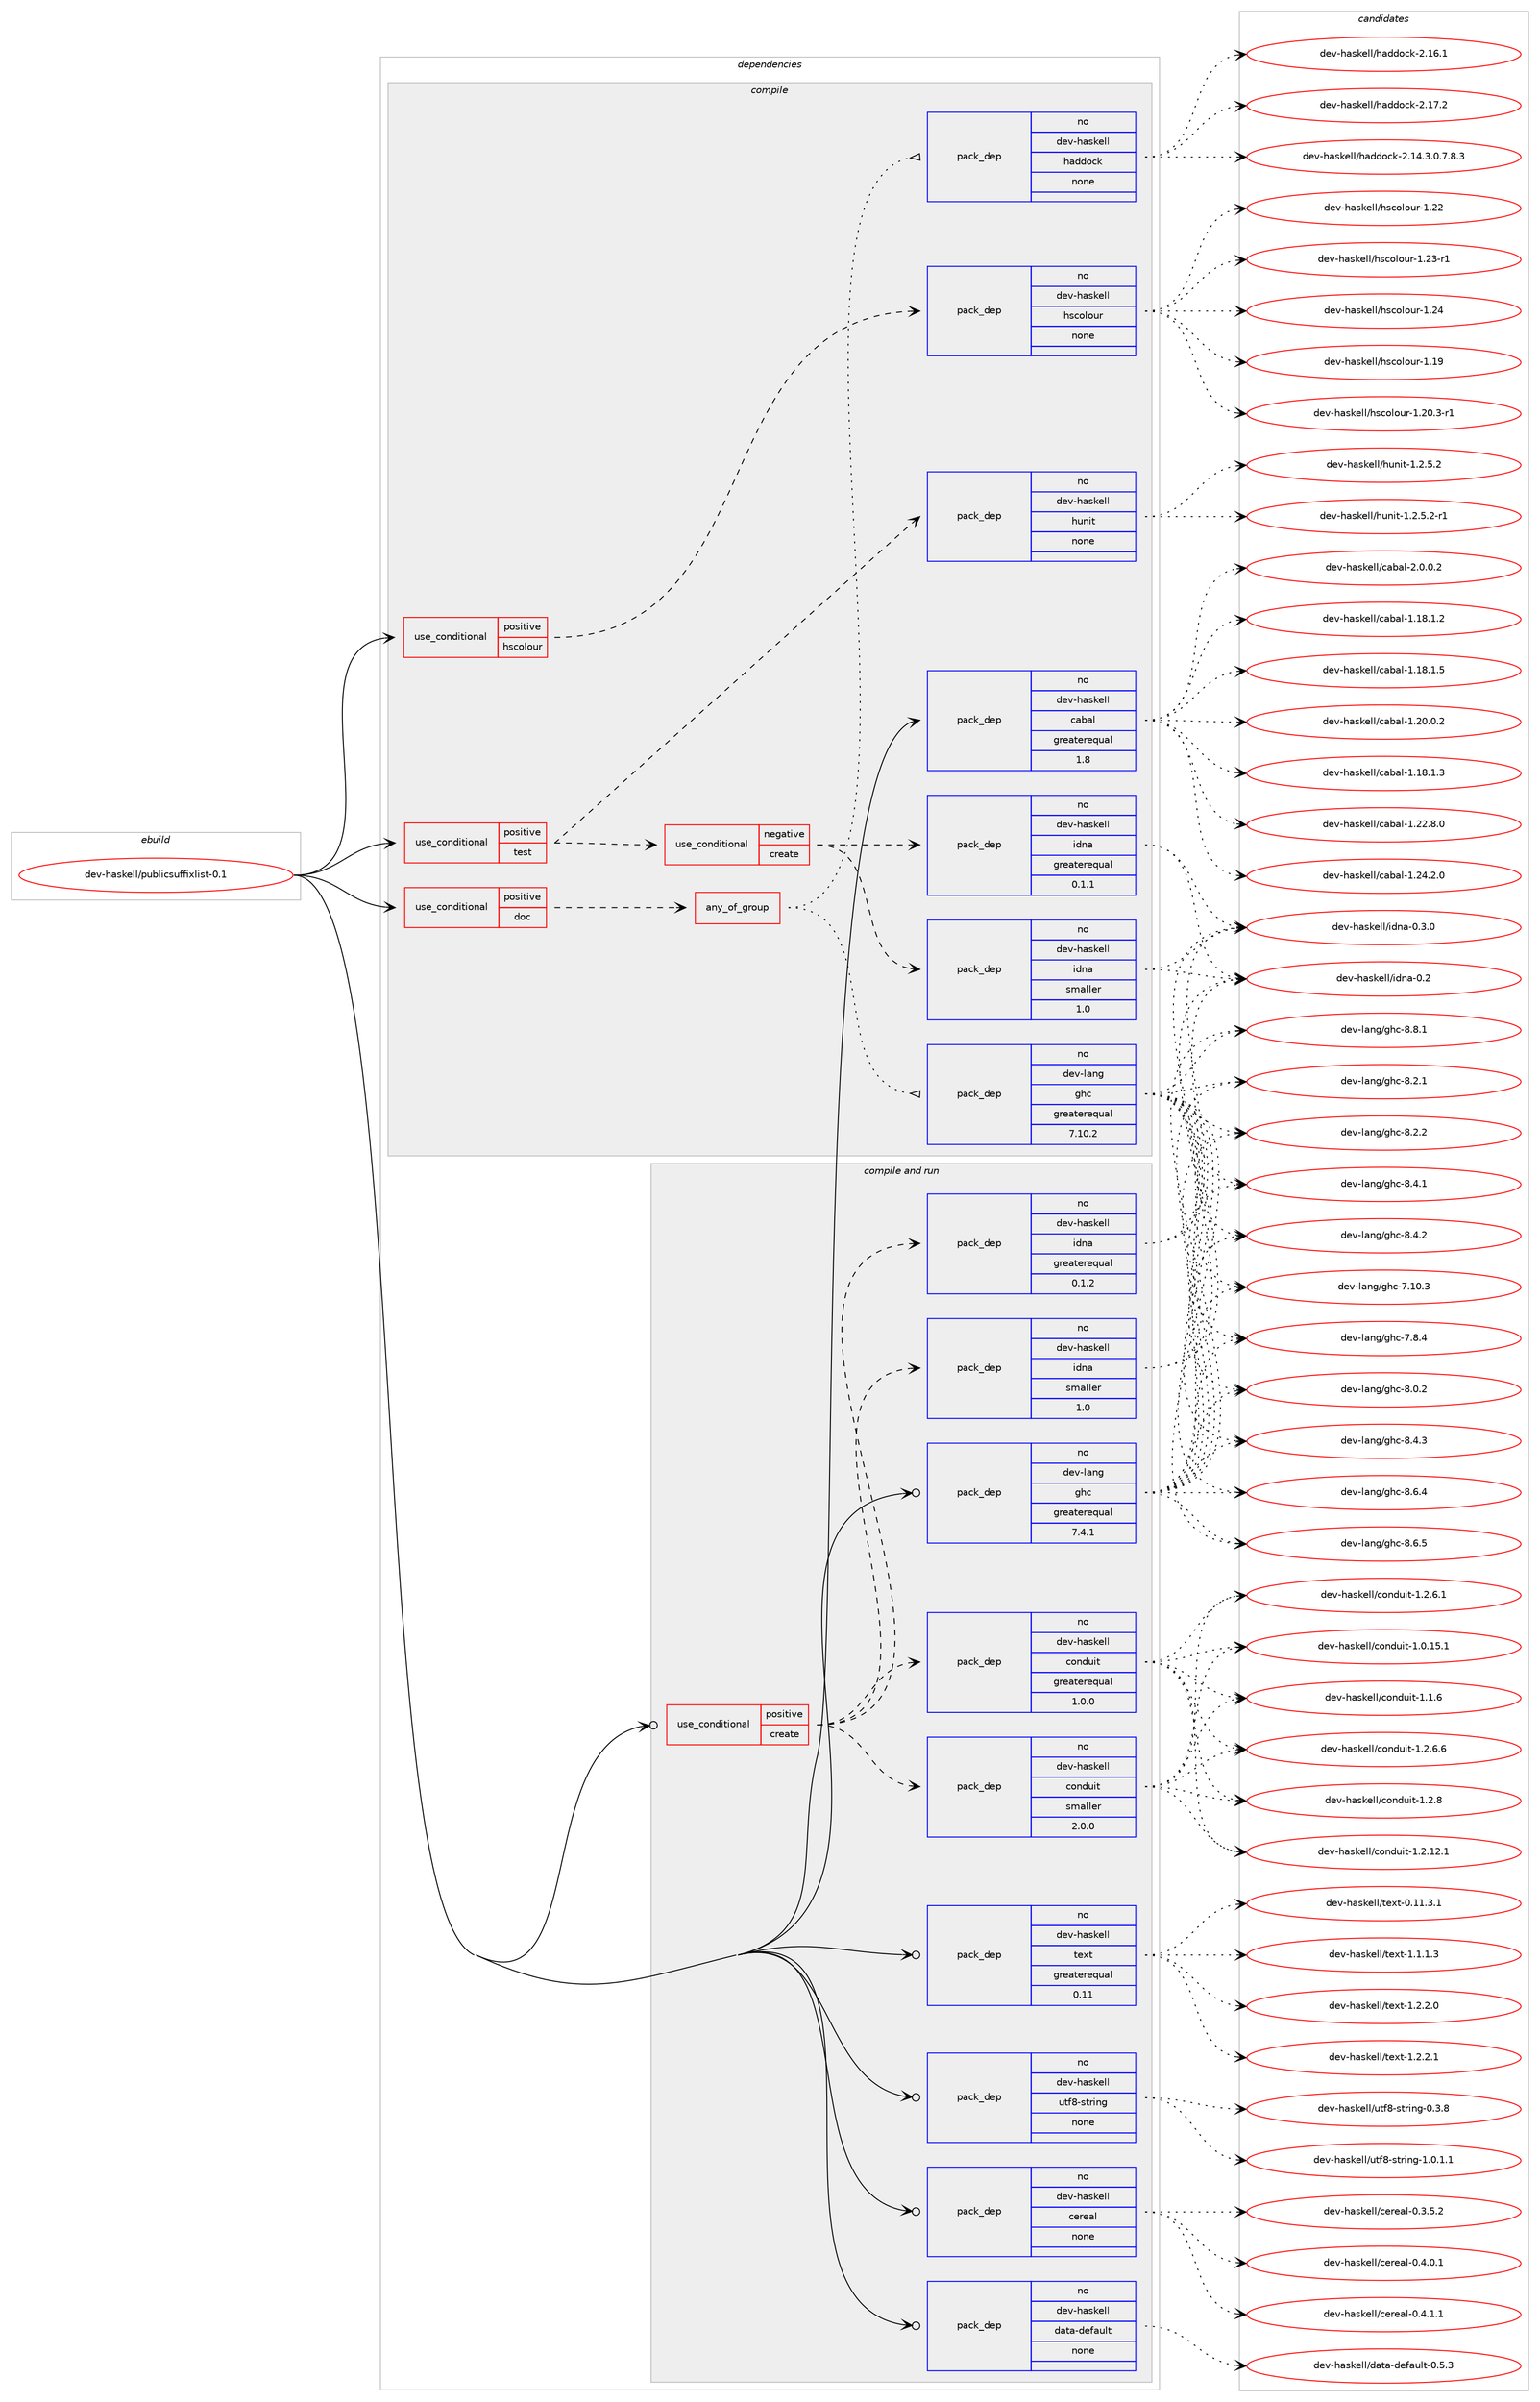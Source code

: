 digraph prolog {

# *************
# Graph options
# *************

newrank=true;
concentrate=true;
compound=true;
graph [rankdir=LR,fontname=Helvetica,fontsize=10,ranksep=1.5];#, ranksep=2.5, nodesep=0.2];
edge  [arrowhead=vee];
node  [fontname=Helvetica,fontsize=10];

# **********
# The ebuild
# **********

subgraph cluster_leftcol {
color=gray;
rank=same;
label=<<i>ebuild</i>>;
id [label="dev-haskell/publicsuffixlist-0.1", color=red, width=4, href="../dev-haskell/publicsuffixlist-0.1.svg"];
}

# ****************
# The dependencies
# ****************

subgraph cluster_midcol {
color=gray;
label=<<i>dependencies</i>>;
subgraph cluster_compile {
fillcolor="#eeeeee";
style=filled;
label=<<i>compile</i>>;
subgraph cond127250 {
dependency542070 [label=<<TABLE BORDER="0" CELLBORDER="1" CELLSPACING="0" CELLPADDING="4"><TR><TD ROWSPAN="3" CELLPADDING="10">use_conditional</TD></TR><TR><TD>positive</TD></TR><TR><TD>doc</TD></TR></TABLE>>, shape=none, color=red];
subgraph any10363 {
dependency542071 [label=<<TABLE BORDER="0" CELLBORDER="1" CELLSPACING="0" CELLPADDING="4"><TR><TD CELLPADDING="10">any_of_group</TD></TR></TABLE>>, shape=none, color=red];subgraph pack404100 {
dependency542072 [label=<<TABLE BORDER="0" CELLBORDER="1" CELLSPACING="0" CELLPADDING="4" WIDTH="220"><TR><TD ROWSPAN="6" CELLPADDING="30">pack_dep</TD></TR><TR><TD WIDTH="110">no</TD></TR><TR><TD>dev-haskell</TD></TR><TR><TD>haddock</TD></TR><TR><TD>none</TD></TR><TR><TD></TD></TR></TABLE>>, shape=none, color=blue];
}
dependency542071:e -> dependency542072:w [weight=20,style="dotted",arrowhead="oinv"];
subgraph pack404101 {
dependency542073 [label=<<TABLE BORDER="0" CELLBORDER="1" CELLSPACING="0" CELLPADDING="4" WIDTH="220"><TR><TD ROWSPAN="6" CELLPADDING="30">pack_dep</TD></TR><TR><TD WIDTH="110">no</TD></TR><TR><TD>dev-lang</TD></TR><TR><TD>ghc</TD></TR><TR><TD>greaterequal</TD></TR><TR><TD>7.10.2</TD></TR></TABLE>>, shape=none, color=blue];
}
dependency542071:e -> dependency542073:w [weight=20,style="dotted",arrowhead="oinv"];
}
dependency542070:e -> dependency542071:w [weight=20,style="dashed",arrowhead="vee"];
}
id:e -> dependency542070:w [weight=20,style="solid",arrowhead="vee"];
subgraph cond127251 {
dependency542074 [label=<<TABLE BORDER="0" CELLBORDER="1" CELLSPACING="0" CELLPADDING="4"><TR><TD ROWSPAN="3" CELLPADDING="10">use_conditional</TD></TR><TR><TD>positive</TD></TR><TR><TD>hscolour</TD></TR></TABLE>>, shape=none, color=red];
subgraph pack404102 {
dependency542075 [label=<<TABLE BORDER="0" CELLBORDER="1" CELLSPACING="0" CELLPADDING="4" WIDTH="220"><TR><TD ROWSPAN="6" CELLPADDING="30">pack_dep</TD></TR><TR><TD WIDTH="110">no</TD></TR><TR><TD>dev-haskell</TD></TR><TR><TD>hscolour</TD></TR><TR><TD>none</TD></TR><TR><TD></TD></TR></TABLE>>, shape=none, color=blue];
}
dependency542074:e -> dependency542075:w [weight=20,style="dashed",arrowhead="vee"];
}
id:e -> dependency542074:w [weight=20,style="solid",arrowhead="vee"];
subgraph cond127252 {
dependency542076 [label=<<TABLE BORDER="0" CELLBORDER="1" CELLSPACING="0" CELLPADDING="4"><TR><TD ROWSPAN="3" CELLPADDING="10">use_conditional</TD></TR><TR><TD>positive</TD></TR><TR><TD>test</TD></TR></TABLE>>, shape=none, color=red];
subgraph pack404103 {
dependency542077 [label=<<TABLE BORDER="0" CELLBORDER="1" CELLSPACING="0" CELLPADDING="4" WIDTH="220"><TR><TD ROWSPAN="6" CELLPADDING="30">pack_dep</TD></TR><TR><TD WIDTH="110">no</TD></TR><TR><TD>dev-haskell</TD></TR><TR><TD>hunit</TD></TR><TR><TD>none</TD></TR><TR><TD></TD></TR></TABLE>>, shape=none, color=blue];
}
dependency542076:e -> dependency542077:w [weight=20,style="dashed",arrowhead="vee"];
subgraph cond127253 {
dependency542078 [label=<<TABLE BORDER="0" CELLBORDER="1" CELLSPACING="0" CELLPADDING="4"><TR><TD ROWSPAN="3" CELLPADDING="10">use_conditional</TD></TR><TR><TD>negative</TD></TR><TR><TD>create</TD></TR></TABLE>>, shape=none, color=red];
subgraph pack404104 {
dependency542079 [label=<<TABLE BORDER="0" CELLBORDER="1" CELLSPACING="0" CELLPADDING="4" WIDTH="220"><TR><TD ROWSPAN="6" CELLPADDING="30">pack_dep</TD></TR><TR><TD WIDTH="110">no</TD></TR><TR><TD>dev-haskell</TD></TR><TR><TD>idna</TD></TR><TR><TD>greaterequal</TD></TR><TR><TD>0.1.1</TD></TR></TABLE>>, shape=none, color=blue];
}
dependency542078:e -> dependency542079:w [weight=20,style="dashed",arrowhead="vee"];
subgraph pack404105 {
dependency542080 [label=<<TABLE BORDER="0" CELLBORDER="1" CELLSPACING="0" CELLPADDING="4" WIDTH="220"><TR><TD ROWSPAN="6" CELLPADDING="30">pack_dep</TD></TR><TR><TD WIDTH="110">no</TD></TR><TR><TD>dev-haskell</TD></TR><TR><TD>idna</TD></TR><TR><TD>smaller</TD></TR><TR><TD>1.0</TD></TR></TABLE>>, shape=none, color=blue];
}
dependency542078:e -> dependency542080:w [weight=20,style="dashed",arrowhead="vee"];
}
dependency542076:e -> dependency542078:w [weight=20,style="dashed",arrowhead="vee"];
}
id:e -> dependency542076:w [weight=20,style="solid",arrowhead="vee"];
subgraph pack404106 {
dependency542081 [label=<<TABLE BORDER="0" CELLBORDER="1" CELLSPACING="0" CELLPADDING="4" WIDTH="220"><TR><TD ROWSPAN="6" CELLPADDING="30">pack_dep</TD></TR><TR><TD WIDTH="110">no</TD></TR><TR><TD>dev-haskell</TD></TR><TR><TD>cabal</TD></TR><TR><TD>greaterequal</TD></TR><TR><TD>1.8</TD></TR></TABLE>>, shape=none, color=blue];
}
id:e -> dependency542081:w [weight=20,style="solid",arrowhead="vee"];
}
subgraph cluster_compileandrun {
fillcolor="#eeeeee";
style=filled;
label=<<i>compile and run</i>>;
subgraph cond127254 {
dependency542082 [label=<<TABLE BORDER="0" CELLBORDER="1" CELLSPACING="0" CELLPADDING="4"><TR><TD ROWSPAN="3" CELLPADDING="10">use_conditional</TD></TR><TR><TD>positive</TD></TR><TR><TD>create</TD></TR></TABLE>>, shape=none, color=red];
subgraph pack404107 {
dependency542083 [label=<<TABLE BORDER="0" CELLBORDER="1" CELLSPACING="0" CELLPADDING="4" WIDTH="220"><TR><TD ROWSPAN="6" CELLPADDING="30">pack_dep</TD></TR><TR><TD WIDTH="110">no</TD></TR><TR><TD>dev-haskell</TD></TR><TR><TD>conduit</TD></TR><TR><TD>greaterequal</TD></TR><TR><TD>1.0.0</TD></TR></TABLE>>, shape=none, color=blue];
}
dependency542082:e -> dependency542083:w [weight=20,style="dashed",arrowhead="vee"];
subgraph pack404108 {
dependency542084 [label=<<TABLE BORDER="0" CELLBORDER="1" CELLSPACING="0" CELLPADDING="4" WIDTH="220"><TR><TD ROWSPAN="6" CELLPADDING="30">pack_dep</TD></TR><TR><TD WIDTH="110">no</TD></TR><TR><TD>dev-haskell</TD></TR><TR><TD>conduit</TD></TR><TR><TD>smaller</TD></TR><TR><TD>2.0.0</TD></TR></TABLE>>, shape=none, color=blue];
}
dependency542082:e -> dependency542084:w [weight=20,style="dashed",arrowhead="vee"];
subgraph pack404109 {
dependency542085 [label=<<TABLE BORDER="0" CELLBORDER="1" CELLSPACING="0" CELLPADDING="4" WIDTH="220"><TR><TD ROWSPAN="6" CELLPADDING="30">pack_dep</TD></TR><TR><TD WIDTH="110">no</TD></TR><TR><TD>dev-haskell</TD></TR><TR><TD>idna</TD></TR><TR><TD>greaterequal</TD></TR><TR><TD>0.1.2</TD></TR></TABLE>>, shape=none, color=blue];
}
dependency542082:e -> dependency542085:w [weight=20,style="dashed",arrowhead="vee"];
subgraph pack404110 {
dependency542086 [label=<<TABLE BORDER="0" CELLBORDER="1" CELLSPACING="0" CELLPADDING="4" WIDTH="220"><TR><TD ROWSPAN="6" CELLPADDING="30">pack_dep</TD></TR><TR><TD WIDTH="110">no</TD></TR><TR><TD>dev-haskell</TD></TR><TR><TD>idna</TD></TR><TR><TD>smaller</TD></TR><TR><TD>1.0</TD></TR></TABLE>>, shape=none, color=blue];
}
dependency542082:e -> dependency542086:w [weight=20,style="dashed",arrowhead="vee"];
}
id:e -> dependency542082:w [weight=20,style="solid",arrowhead="odotvee"];
subgraph pack404111 {
dependency542087 [label=<<TABLE BORDER="0" CELLBORDER="1" CELLSPACING="0" CELLPADDING="4" WIDTH="220"><TR><TD ROWSPAN="6" CELLPADDING="30">pack_dep</TD></TR><TR><TD WIDTH="110">no</TD></TR><TR><TD>dev-haskell</TD></TR><TR><TD>cereal</TD></TR><TR><TD>none</TD></TR><TR><TD></TD></TR></TABLE>>, shape=none, color=blue];
}
id:e -> dependency542087:w [weight=20,style="solid",arrowhead="odotvee"];
subgraph pack404112 {
dependency542088 [label=<<TABLE BORDER="0" CELLBORDER="1" CELLSPACING="0" CELLPADDING="4" WIDTH="220"><TR><TD ROWSPAN="6" CELLPADDING="30">pack_dep</TD></TR><TR><TD WIDTH="110">no</TD></TR><TR><TD>dev-haskell</TD></TR><TR><TD>data-default</TD></TR><TR><TD>none</TD></TR><TR><TD></TD></TR></TABLE>>, shape=none, color=blue];
}
id:e -> dependency542088:w [weight=20,style="solid",arrowhead="odotvee"];
subgraph pack404113 {
dependency542089 [label=<<TABLE BORDER="0" CELLBORDER="1" CELLSPACING="0" CELLPADDING="4" WIDTH="220"><TR><TD ROWSPAN="6" CELLPADDING="30">pack_dep</TD></TR><TR><TD WIDTH="110">no</TD></TR><TR><TD>dev-haskell</TD></TR><TR><TD>text</TD></TR><TR><TD>greaterequal</TD></TR><TR><TD>0.11</TD></TR></TABLE>>, shape=none, color=blue];
}
id:e -> dependency542089:w [weight=20,style="solid",arrowhead="odotvee"];
subgraph pack404114 {
dependency542090 [label=<<TABLE BORDER="0" CELLBORDER="1" CELLSPACING="0" CELLPADDING="4" WIDTH="220"><TR><TD ROWSPAN="6" CELLPADDING="30">pack_dep</TD></TR><TR><TD WIDTH="110">no</TD></TR><TR><TD>dev-haskell</TD></TR><TR><TD>utf8-string</TD></TR><TR><TD>none</TD></TR><TR><TD></TD></TR></TABLE>>, shape=none, color=blue];
}
id:e -> dependency542090:w [weight=20,style="solid",arrowhead="odotvee"];
subgraph pack404115 {
dependency542091 [label=<<TABLE BORDER="0" CELLBORDER="1" CELLSPACING="0" CELLPADDING="4" WIDTH="220"><TR><TD ROWSPAN="6" CELLPADDING="30">pack_dep</TD></TR><TR><TD WIDTH="110">no</TD></TR><TR><TD>dev-lang</TD></TR><TR><TD>ghc</TD></TR><TR><TD>greaterequal</TD></TR><TR><TD>7.4.1</TD></TR></TABLE>>, shape=none, color=blue];
}
id:e -> dependency542091:w [weight=20,style="solid",arrowhead="odotvee"];
}
subgraph cluster_run {
fillcolor="#eeeeee";
style=filled;
label=<<i>run</i>>;
}
}

# **************
# The candidates
# **************

subgraph cluster_choices {
rank=same;
color=gray;
label=<<i>candidates</i>>;

subgraph choice404100 {
color=black;
nodesep=1;
choice1001011184510497115107101108108471049710010011199107455046495246514648465546564651 [label="dev-haskell/haddock-2.14.3.0.7.8.3", color=red, width=4,href="../dev-haskell/haddock-2.14.3.0.7.8.3.svg"];
choice100101118451049711510710110810847104971001001119910745504649544649 [label="dev-haskell/haddock-2.16.1", color=red, width=4,href="../dev-haskell/haddock-2.16.1.svg"];
choice100101118451049711510710110810847104971001001119910745504649554650 [label="dev-haskell/haddock-2.17.2", color=red, width=4,href="../dev-haskell/haddock-2.17.2.svg"];
dependency542072:e -> choice1001011184510497115107101108108471049710010011199107455046495246514648465546564651:w [style=dotted,weight="100"];
dependency542072:e -> choice100101118451049711510710110810847104971001001119910745504649544649:w [style=dotted,weight="100"];
dependency542072:e -> choice100101118451049711510710110810847104971001001119910745504649554650:w [style=dotted,weight="100"];
}
subgraph choice404101 {
color=black;
nodesep=1;
choice1001011184510897110103471031049945554649484651 [label="dev-lang/ghc-7.10.3", color=red, width=4,href="../dev-lang/ghc-7.10.3.svg"];
choice10010111845108971101034710310499455546564652 [label="dev-lang/ghc-7.8.4", color=red, width=4,href="../dev-lang/ghc-7.8.4.svg"];
choice10010111845108971101034710310499455646484650 [label="dev-lang/ghc-8.0.2", color=red, width=4,href="../dev-lang/ghc-8.0.2.svg"];
choice10010111845108971101034710310499455646504649 [label="dev-lang/ghc-8.2.1", color=red, width=4,href="../dev-lang/ghc-8.2.1.svg"];
choice10010111845108971101034710310499455646504650 [label="dev-lang/ghc-8.2.2", color=red, width=4,href="../dev-lang/ghc-8.2.2.svg"];
choice10010111845108971101034710310499455646524649 [label="dev-lang/ghc-8.4.1", color=red, width=4,href="../dev-lang/ghc-8.4.1.svg"];
choice10010111845108971101034710310499455646524650 [label="dev-lang/ghc-8.4.2", color=red, width=4,href="../dev-lang/ghc-8.4.2.svg"];
choice10010111845108971101034710310499455646524651 [label="dev-lang/ghc-8.4.3", color=red, width=4,href="../dev-lang/ghc-8.4.3.svg"];
choice10010111845108971101034710310499455646544652 [label="dev-lang/ghc-8.6.4", color=red, width=4,href="../dev-lang/ghc-8.6.4.svg"];
choice10010111845108971101034710310499455646544653 [label="dev-lang/ghc-8.6.5", color=red, width=4,href="../dev-lang/ghc-8.6.5.svg"];
choice10010111845108971101034710310499455646564649 [label="dev-lang/ghc-8.8.1", color=red, width=4,href="../dev-lang/ghc-8.8.1.svg"];
dependency542073:e -> choice1001011184510897110103471031049945554649484651:w [style=dotted,weight="100"];
dependency542073:e -> choice10010111845108971101034710310499455546564652:w [style=dotted,weight="100"];
dependency542073:e -> choice10010111845108971101034710310499455646484650:w [style=dotted,weight="100"];
dependency542073:e -> choice10010111845108971101034710310499455646504649:w [style=dotted,weight="100"];
dependency542073:e -> choice10010111845108971101034710310499455646504650:w [style=dotted,weight="100"];
dependency542073:e -> choice10010111845108971101034710310499455646524649:w [style=dotted,weight="100"];
dependency542073:e -> choice10010111845108971101034710310499455646524650:w [style=dotted,weight="100"];
dependency542073:e -> choice10010111845108971101034710310499455646524651:w [style=dotted,weight="100"];
dependency542073:e -> choice10010111845108971101034710310499455646544652:w [style=dotted,weight="100"];
dependency542073:e -> choice10010111845108971101034710310499455646544653:w [style=dotted,weight="100"];
dependency542073:e -> choice10010111845108971101034710310499455646564649:w [style=dotted,weight="100"];
}
subgraph choice404102 {
color=black;
nodesep=1;
choice100101118451049711510710110810847104115991111081111171144549464957 [label="dev-haskell/hscolour-1.19", color=red, width=4,href="../dev-haskell/hscolour-1.19.svg"];
choice10010111845104971151071011081084710411599111108111117114454946504846514511449 [label="dev-haskell/hscolour-1.20.3-r1", color=red, width=4,href="../dev-haskell/hscolour-1.20.3-r1.svg"];
choice100101118451049711510710110810847104115991111081111171144549465050 [label="dev-haskell/hscolour-1.22", color=red, width=4,href="../dev-haskell/hscolour-1.22.svg"];
choice1001011184510497115107101108108471041159911110811111711445494650514511449 [label="dev-haskell/hscolour-1.23-r1", color=red, width=4,href="../dev-haskell/hscolour-1.23-r1.svg"];
choice100101118451049711510710110810847104115991111081111171144549465052 [label="dev-haskell/hscolour-1.24", color=red, width=4,href="../dev-haskell/hscolour-1.24.svg"];
dependency542075:e -> choice100101118451049711510710110810847104115991111081111171144549464957:w [style=dotted,weight="100"];
dependency542075:e -> choice10010111845104971151071011081084710411599111108111117114454946504846514511449:w [style=dotted,weight="100"];
dependency542075:e -> choice100101118451049711510710110810847104115991111081111171144549465050:w [style=dotted,weight="100"];
dependency542075:e -> choice1001011184510497115107101108108471041159911110811111711445494650514511449:w [style=dotted,weight="100"];
dependency542075:e -> choice100101118451049711510710110810847104115991111081111171144549465052:w [style=dotted,weight="100"];
}
subgraph choice404103 {
color=black;
nodesep=1;
choice1001011184510497115107101108108471041171101051164549465046534650 [label="dev-haskell/hunit-1.2.5.2", color=red, width=4,href="../dev-haskell/hunit-1.2.5.2.svg"];
choice10010111845104971151071011081084710411711010511645494650465346504511449 [label="dev-haskell/hunit-1.2.5.2-r1", color=red, width=4,href="../dev-haskell/hunit-1.2.5.2-r1.svg"];
dependency542077:e -> choice1001011184510497115107101108108471041171101051164549465046534650:w [style=dotted,weight="100"];
dependency542077:e -> choice10010111845104971151071011081084710411711010511645494650465346504511449:w [style=dotted,weight="100"];
}
subgraph choice404104 {
color=black;
nodesep=1;
choice1001011184510497115107101108108471051001109745484650 [label="dev-haskell/idna-0.2", color=red, width=4,href="../dev-haskell/idna-0.2.svg"];
choice10010111845104971151071011081084710510011097454846514648 [label="dev-haskell/idna-0.3.0", color=red, width=4,href="../dev-haskell/idna-0.3.0.svg"];
dependency542079:e -> choice1001011184510497115107101108108471051001109745484650:w [style=dotted,weight="100"];
dependency542079:e -> choice10010111845104971151071011081084710510011097454846514648:w [style=dotted,weight="100"];
}
subgraph choice404105 {
color=black;
nodesep=1;
choice1001011184510497115107101108108471051001109745484650 [label="dev-haskell/idna-0.2", color=red, width=4,href="../dev-haskell/idna-0.2.svg"];
choice10010111845104971151071011081084710510011097454846514648 [label="dev-haskell/idna-0.3.0", color=red, width=4,href="../dev-haskell/idna-0.3.0.svg"];
dependency542080:e -> choice1001011184510497115107101108108471051001109745484650:w [style=dotted,weight="100"];
dependency542080:e -> choice10010111845104971151071011081084710510011097454846514648:w [style=dotted,weight="100"];
}
subgraph choice404106 {
color=black;
nodesep=1;
choice10010111845104971151071011081084799979897108454946495646494650 [label="dev-haskell/cabal-1.18.1.2", color=red, width=4,href="../dev-haskell/cabal-1.18.1.2.svg"];
choice10010111845104971151071011081084799979897108454946495646494651 [label="dev-haskell/cabal-1.18.1.3", color=red, width=4,href="../dev-haskell/cabal-1.18.1.3.svg"];
choice10010111845104971151071011081084799979897108454946495646494653 [label="dev-haskell/cabal-1.18.1.5", color=red, width=4,href="../dev-haskell/cabal-1.18.1.5.svg"];
choice10010111845104971151071011081084799979897108454946504846484650 [label="dev-haskell/cabal-1.20.0.2", color=red, width=4,href="../dev-haskell/cabal-1.20.0.2.svg"];
choice10010111845104971151071011081084799979897108454946505046564648 [label="dev-haskell/cabal-1.22.8.0", color=red, width=4,href="../dev-haskell/cabal-1.22.8.0.svg"];
choice10010111845104971151071011081084799979897108454946505246504648 [label="dev-haskell/cabal-1.24.2.0", color=red, width=4,href="../dev-haskell/cabal-1.24.2.0.svg"];
choice100101118451049711510710110810847999798971084550464846484650 [label="dev-haskell/cabal-2.0.0.2", color=red, width=4,href="../dev-haskell/cabal-2.0.0.2.svg"];
dependency542081:e -> choice10010111845104971151071011081084799979897108454946495646494650:w [style=dotted,weight="100"];
dependency542081:e -> choice10010111845104971151071011081084799979897108454946495646494651:w [style=dotted,weight="100"];
dependency542081:e -> choice10010111845104971151071011081084799979897108454946495646494653:w [style=dotted,weight="100"];
dependency542081:e -> choice10010111845104971151071011081084799979897108454946504846484650:w [style=dotted,weight="100"];
dependency542081:e -> choice10010111845104971151071011081084799979897108454946505046564648:w [style=dotted,weight="100"];
dependency542081:e -> choice10010111845104971151071011081084799979897108454946505246504648:w [style=dotted,weight="100"];
dependency542081:e -> choice100101118451049711510710110810847999798971084550464846484650:w [style=dotted,weight="100"];
}
subgraph choice404107 {
color=black;
nodesep=1;
choice10010111845104971151071011081084799111110100117105116454946484649534649 [label="dev-haskell/conduit-1.0.15.1", color=red, width=4,href="../dev-haskell/conduit-1.0.15.1.svg"];
choice10010111845104971151071011081084799111110100117105116454946494654 [label="dev-haskell/conduit-1.1.6", color=red, width=4,href="../dev-haskell/conduit-1.1.6.svg"];
choice10010111845104971151071011081084799111110100117105116454946504649504649 [label="dev-haskell/conduit-1.2.12.1", color=red, width=4,href="../dev-haskell/conduit-1.2.12.1.svg"];
choice100101118451049711510710110810847991111101001171051164549465046544649 [label="dev-haskell/conduit-1.2.6.1", color=red, width=4,href="../dev-haskell/conduit-1.2.6.1.svg"];
choice100101118451049711510710110810847991111101001171051164549465046544654 [label="dev-haskell/conduit-1.2.6.6", color=red, width=4,href="../dev-haskell/conduit-1.2.6.6.svg"];
choice10010111845104971151071011081084799111110100117105116454946504656 [label="dev-haskell/conduit-1.2.8", color=red, width=4,href="../dev-haskell/conduit-1.2.8.svg"];
dependency542083:e -> choice10010111845104971151071011081084799111110100117105116454946484649534649:w [style=dotted,weight="100"];
dependency542083:e -> choice10010111845104971151071011081084799111110100117105116454946494654:w [style=dotted,weight="100"];
dependency542083:e -> choice10010111845104971151071011081084799111110100117105116454946504649504649:w [style=dotted,weight="100"];
dependency542083:e -> choice100101118451049711510710110810847991111101001171051164549465046544649:w [style=dotted,weight="100"];
dependency542083:e -> choice100101118451049711510710110810847991111101001171051164549465046544654:w [style=dotted,weight="100"];
dependency542083:e -> choice10010111845104971151071011081084799111110100117105116454946504656:w [style=dotted,weight="100"];
}
subgraph choice404108 {
color=black;
nodesep=1;
choice10010111845104971151071011081084799111110100117105116454946484649534649 [label="dev-haskell/conduit-1.0.15.1", color=red, width=4,href="../dev-haskell/conduit-1.0.15.1.svg"];
choice10010111845104971151071011081084799111110100117105116454946494654 [label="dev-haskell/conduit-1.1.6", color=red, width=4,href="../dev-haskell/conduit-1.1.6.svg"];
choice10010111845104971151071011081084799111110100117105116454946504649504649 [label="dev-haskell/conduit-1.2.12.1", color=red, width=4,href="../dev-haskell/conduit-1.2.12.1.svg"];
choice100101118451049711510710110810847991111101001171051164549465046544649 [label="dev-haskell/conduit-1.2.6.1", color=red, width=4,href="../dev-haskell/conduit-1.2.6.1.svg"];
choice100101118451049711510710110810847991111101001171051164549465046544654 [label="dev-haskell/conduit-1.2.6.6", color=red, width=4,href="../dev-haskell/conduit-1.2.6.6.svg"];
choice10010111845104971151071011081084799111110100117105116454946504656 [label="dev-haskell/conduit-1.2.8", color=red, width=4,href="../dev-haskell/conduit-1.2.8.svg"];
dependency542084:e -> choice10010111845104971151071011081084799111110100117105116454946484649534649:w [style=dotted,weight="100"];
dependency542084:e -> choice10010111845104971151071011081084799111110100117105116454946494654:w [style=dotted,weight="100"];
dependency542084:e -> choice10010111845104971151071011081084799111110100117105116454946504649504649:w [style=dotted,weight="100"];
dependency542084:e -> choice100101118451049711510710110810847991111101001171051164549465046544649:w [style=dotted,weight="100"];
dependency542084:e -> choice100101118451049711510710110810847991111101001171051164549465046544654:w [style=dotted,weight="100"];
dependency542084:e -> choice10010111845104971151071011081084799111110100117105116454946504656:w [style=dotted,weight="100"];
}
subgraph choice404109 {
color=black;
nodesep=1;
choice1001011184510497115107101108108471051001109745484650 [label="dev-haskell/idna-0.2", color=red, width=4,href="../dev-haskell/idna-0.2.svg"];
choice10010111845104971151071011081084710510011097454846514648 [label="dev-haskell/idna-0.3.0", color=red, width=4,href="../dev-haskell/idna-0.3.0.svg"];
dependency542085:e -> choice1001011184510497115107101108108471051001109745484650:w [style=dotted,weight="100"];
dependency542085:e -> choice10010111845104971151071011081084710510011097454846514648:w [style=dotted,weight="100"];
}
subgraph choice404110 {
color=black;
nodesep=1;
choice1001011184510497115107101108108471051001109745484650 [label="dev-haskell/idna-0.2", color=red, width=4,href="../dev-haskell/idna-0.2.svg"];
choice10010111845104971151071011081084710510011097454846514648 [label="dev-haskell/idna-0.3.0", color=red, width=4,href="../dev-haskell/idna-0.3.0.svg"];
dependency542086:e -> choice1001011184510497115107101108108471051001109745484650:w [style=dotted,weight="100"];
dependency542086:e -> choice10010111845104971151071011081084710510011097454846514648:w [style=dotted,weight="100"];
}
subgraph choice404111 {
color=black;
nodesep=1;
choice10010111845104971151071011081084799101114101971084548465146534650 [label="dev-haskell/cereal-0.3.5.2", color=red, width=4,href="../dev-haskell/cereal-0.3.5.2.svg"];
choice10010111845104971151071011081084799101114101971084548465246484649 [label="dev-haskell/cereal-0.4.0.1", color=red, width=4,href="../dev-haskell/cereal-0.4.0.1.svg"];
choice10010111845104971151071011081084799101114101971084548465246494649 [label="dev-haskell/cereal-0.4.1.1", color=red, width=4,href="../dev-haskell/cereal-0.4.1.1.svg"];
dependency542087:e -> choice10010111845104971151071011081084799101114101971084548465146534650:w [style=dotted,weight="100"];
dependency542087:e -> choice10010111845104971151071011081084799101114101971084548465246484649:w [style=dotted,weight="100"];
dependency542087:e -> choice10010111845104971151071011081084799101114101971084548465246494649:w [style=dotted,weight="100"];
}
subgraph choice404112 {
color=black;
nodesep=1;
choice10010111845104971151071011081084710097116974510010110297117108116454846534651 [label="dev-haskell/data-default-0.5.3", color=red, width=4,href="../dev-haskell/data-default-0.5.3.svg"];
dependency542088:e -> choice10010111845104971151071011081084710097116974510010110297117108116454846534651:w [style=dotted,weight="100"];
}
subgraph choice404113 {
color=black;
nodesep=1;
choice100101118451049711510710110810847116101120116454846494946514649 [label="dev-haskell/text-0.11.3.1", color=red, width=4,href="../dev-haskell/text-0.11.3.1.svg"];
choice1001011184510497115107101108108471161011201164549464946494651 [label="dev-haskell/text-1.1.1.3", color=red, width=4,href="../dev-haskell/text-1.1.1.3.svg"];
choice1001011184510497115107101108108471161011201164549465046504648 [label="dev-haskell/text-1.2.2.0", color=red, width=4,href="../dev-haskell/text-1.2.2.0.svg"];
choice1001011184510497115107101108108471161011201164549465046504649 [label="dev-haskell/text-1.2.2.1", color=red, width=4,href="../dev-haskell/text-1.2.2.1.svg"];
dependency542089:e -> choice100101118451049711510710110810847116101120116454846494946514649:w [style=dotted,weight="100"];
dependency542089:e -> choice1001011184510497115107101108108471161011201164549464946494651:w [style=dotted,weight="100"];
dependency542089:e -> choice1001011184510497115107101108108471161011201164549465046504648:w [style=dotted,weight="100"];
dependency542089:e -> choice1001011184510497115107101108108471161011201164549465046504649:w [style=dotted,weight="100"];
}
subgraph choice404114 {
color=black;
nodesep=1;
choice1001011184510497115107101108108471171161025645115116114105110103454846514656 [label="dev-haskell/utf8-string-0.3.8", color=red, width=4,href="../dev-haskell/utf8-string-0.3.8.svg"];
choice10010111845104971151071011081084711711610256451151161141051101034549464846494649 [label="dev-haskell/utf8-string-1.0.1.1", color=red, width=4,href="../dev-haskell/utf8-string-1.0.1.1.svg"];
dependency542090:e -> choice1001011184510497115107101108108471171161025645115116114105110103454846514656:w [style=dotted,weight="100"];
dependency542090:e -> choice10010111845104971151071011081084711711610256451151161141051101034549464846494649:w [style=dotted,weight="100"];
}
subgraph choice404115 {
color=black;
nodesep=1;
choice1001011184510897110103471031049945554649484651 [label="dev-lang/ghc-7.10.3", color=red, width=4,href="../dev-lang/ghc-7.10.3.svg"];
choice10010111845108971101034710310499455546564652 [label="dev-lang/ghc-7.8.4", color=red, width=4,href="../dev-lang/ghc-7.8.4.svg"];
choice10010111845108971101034710310499455646484650 [label="dev-lang/ghc-8.0.2", color=red, width=4,href="../dev-lang/ghc-8.0.2.svg"];
choice10010111845108971101034710310499455646504649 [label="dev-lang/ghc-8.2.1", color=red, width=4,href="../dev-lang/ghc-8.2.1.svg"];
choice10010111845108971101034710310499455646504650 [label="dev-lang/ghc-8.2.2", color=red, width=4,href="../dev-lang/ghc-8.2.2.svg"];
choice10010111845108971101034710310499455646524649 [label="dev-lang/ghc-8.4.1", color=red, width=4,href="../dev-lang/ghc-8.4.1.svg"];
choice10010111845108971101034710310499455646524650 [label="dev-lang/ghc-8.4.2", color=red, width=4,href="../dev-lang/ghc-8.4.2.svg"];
choice10010111845108971101034710310499455646524651 [label="dev-lang/ghc-8.4.3", color=red, width=4,href="../dev-lang/ghc-8.4.3.svg"];
choice10010111845108971101034710310499455646544652 [label="dev-lang/ghc-8.6.4", color=red, width=4,href="../dev-lang/ghc-8.6.4.svg"];
choice10010111845108971101034710310499455646544653 [label="dev-lang/ghc-8.6.5", color=red, width=4,href="../dev-lang/ghc-8.6.5.svg"];
choice10010111845108971101034710310499455646564649 [label="dev-lang/ghc-8.8.1", color=red, width=4,href="../dev-lang/ghc-8.8.1.svg"];
dependency542091:e -> choice1001011184510897110103471031049945554649484651:w [style=dotted,weight="100"];
dependency542091:e -> choice10010111845108971101034710310499455546564652:w [style=dotted,weight="100"];
dependency542091:e -> choice10010111845108971101034710310499455646484650:w [style=dotted,weight="100"];
dependency542091:e -> choice10010111845108971101034710310499455646504649:w [style=dotted,weight="100"];
dependency542091:e -> choice10010111845108971101034710310499455646504650:w [style=dotted,weight="100"];
dependency542091:e -> choice10010111845108971101034710310499455646524649:w [style=dotted,weight="100"];
dependency542091:e -> choice10010111845108971101034710310499455646524650:w [style=dotted,weight="100"];
dependency542091:e -> choice10010111845108971101034710310499455646524651:w [style=dotted,weight="100"];
dependency542091:e -> choice10010111845108971101034710310499455646544652:w [style=dotted,weight="100"];
dependency542091:e -> choice10010111845108971101034710310499455646544653:w [style=dotted,weight="100"];
dependency542091:e -> choice10010111845108971101034710310499455646564649:w [style=dotted,weight="100"];
}
}

}
